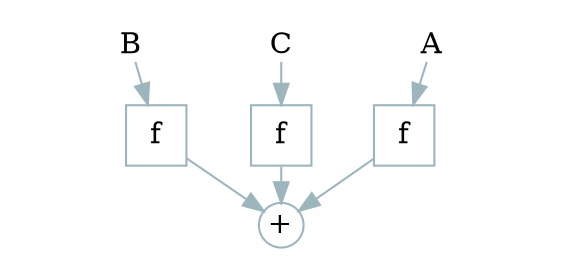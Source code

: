 digraph complex3 {
	
graph [rankdir = "TB"; ranksep = "0.25 equally"; pad = "0.5,0.2"];

edge [color = "#9db5bd"];
node [shape = none; color = "#9db5bd"; margin = "0.0,0.0"; height = "0.2"];

{node [label = "f"; shape = square; margin = "0.1,0.1"]; f1; f2; f3};
{node [label = "+"; shape = circle]; plus}; 

A -> f1;
B -> f2;
C -> f3;

{f1 f2 f3} -> plus [ordering="in"]; 

}



